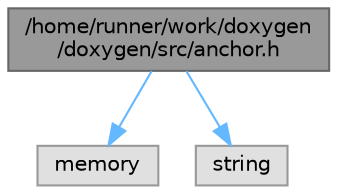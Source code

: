 digraph "/home/runner/work/doxygen/doxygen/src/anchor.h"
{
 // INTERACTIVE_SVG=YES
 // LATEX_PDF_SIZE
  bgcolor="transparent";
  edge [fontname=Helvetica,fontsize=10,labelfontname=Helvetica,labelfontsize=10];
  node [fontname=Helvetica,fontsize=10,shape=box,height=0.2,width=0.4];
  Node1 [id="Node000001",label="/home/runner/work/doxygen\l/doxygen/src/anchor.h",height=0.2,width=0.4,color="gray40", fillcolor="grey60", style="filled", fontcolor="black"];
  Node1 -> Node2 [id="edge1_Node000001_Node000002",color="steelblue1",style="solid"];
  Node2 [id="Node000002",label="memory",height=0.2,width=0.4,color="grey60", fillcolor="#E0E0E0", style="filled"];
  Node1 -> Node3 [id="edge2_Node000001_Node000003",color="steelblue1",style="solid"];
  Node3 [id="Node000003",label="string",height=0.2,width=0.4,color="grey60", fillcolor="#E0E0E0", style="filled"];
}
